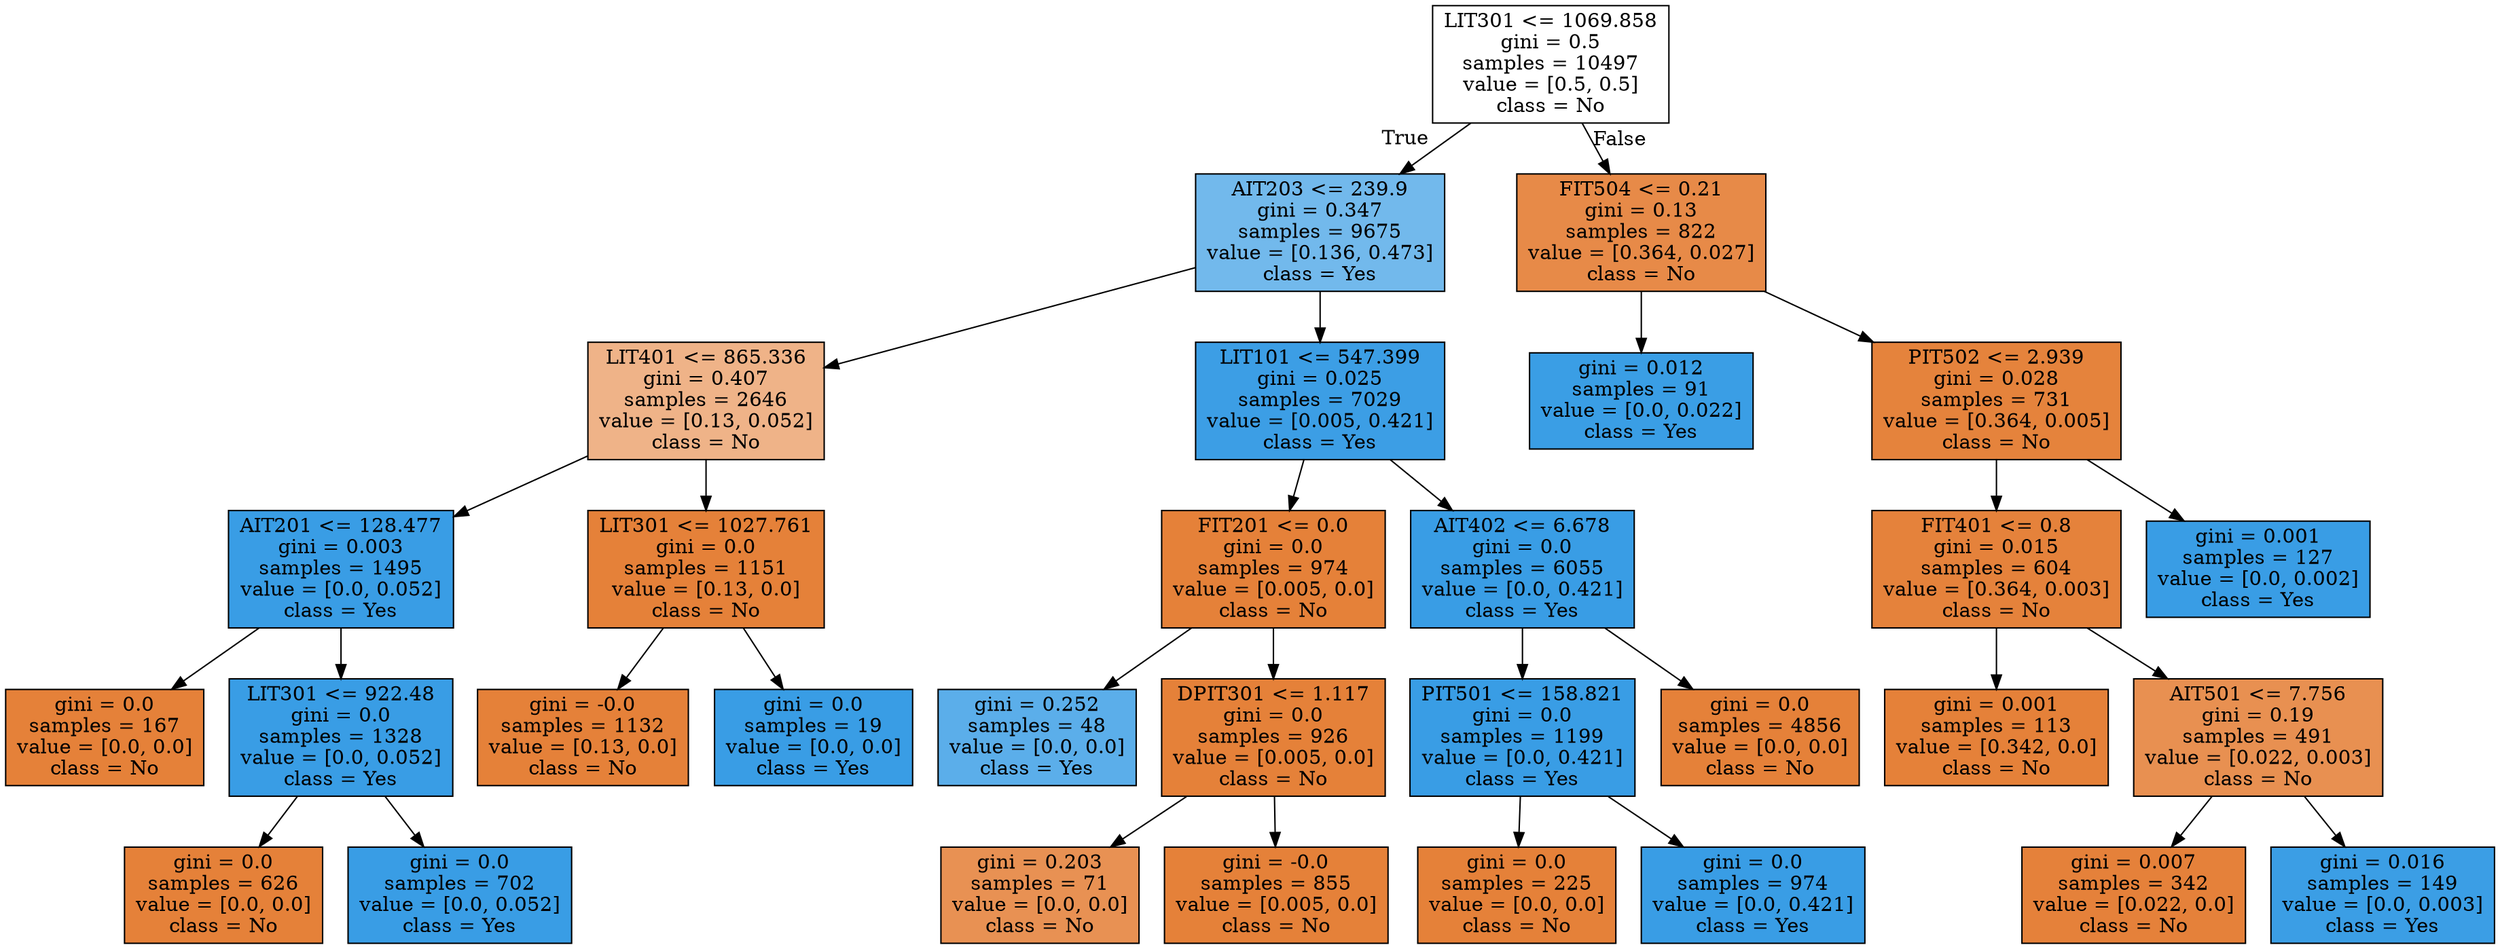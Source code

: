 digraph Tree {
node [shape=box, style="filled", color="black"] ;
0 [label="LIT301 <= 1069.858\ngini = 0.5\nsamples = 10497\nvalue = [0.5, 0.5]\nclass = No", fillcolor="#ffffff"] ;
1 [label="AIT203 <= 239.9\ngini = 0.347\nsamples = 9675\nvalue = [0.136, 0.473]\nclass = Yes", fillcolor="#72b9ec"] ;
0 -> 1 [labeldistance=2.5, labelangle=45, headlabel="True"] ;
2 [label="LIT401 <= 865.336\ngini = 0.407\nsamples = 2646\nvalue = [0.13, 0.052]\nclass = No", fillcolor="#efb388"] ;
1 -> 2 ;
3 [label="AIT201 <= 128.477\ngini = 0.003\nsamples = 1495\nvalue = [0.0, 0.052]\nclass = Yes", fillcolor="#399de5"] ;
2 -> 3 ;
4 [label="gini = 0.0\nsamples = 167\nvalue = [0.0, 0.0]\nclass = No", fillcolor="#e58139"] ;
3 -> 4 ;
5 [label="LIT301 <= 922.48\ngini = 0.0\nsamples = 1328\nvalue = [0.0, 0.052]\nclass = Yes", fillcolor="#399de5"] ;
3 -> 5 ;
6 [label="gini = 0.0\nsamples = 626\nvalue = [0.0, 0.0]\nclass = No", fillcolor="#e58139"] ;
5 -> 6 ;
7 [label="gini = 0.0\nsamples = 702\nvalue = [0.0, 0.052]\nclass = Yes", fillcolor="#399de5"] ;
5 -> 7 ;
8 [label="LIT301 <= 1027.761\ngini = 0.0\nsamples = 1151\nvalue = [0.13, 0.0]\nclass = No", fillcolor="#e58139"] ;
2 -> 8 ;
9 [label="gini = -0.0\nsamples = 1132\nvalue = [0.13, 0.0]\nclass = No", fillcolor="#e58139"] ;
8 -> 9 ;
10 [label="gini = 0.0\nsamples = 19\nvalue = [0.0, 0.0]\nclass = Yes", fillcolor="#399de5"] ;
8 -> 10 ;
11 [label="LIT101 <= 547.399\ngini = 0.025\nsamples = 7029\nvalue = [0.005, 0.421]\nclass = Yes", fillcolor="#3c9ee5"] ;
1 -> 11 ;
12 [label="FIT201 <= 0.0\ngini = 0.0\nsamples = 974\nvalue = [0.005, 0.0]\nclass = No", fillcolor="#e58139"] ;
11 -> 12 ;
13 [label="gini = 0.252\nsamples = 48\nvalue = [0.0, 0.0]\nclass = Yes", fillcolor="#5baeea"] ;
12 -> 13 ;
14 [label="DPIT301 <= 1.117\ngini = 0.0\nsamples = 926\nvalue = [0.005, 0.0]\nclass = No", fillcolor="#e58139"] ;
12 -> 14 ;
15 [label="gini = 0.203\nsamples = 71\nvalue = [0.0, 0.0]\nclass = No", fillcolor="#e89153"] ;
14 -> 15 ;
16 [label="gini = -0.0\nsamples = 855\nvalue = [0.005, 0.0]\nclass = No", fillcolor="#e58139"] ;
14 -> 16 ;
17 [label="AIT402 <= 6.678\ngini = 0.0\nsamples = 6055\nvalue = [0.0, 0.421]\nclass = Yes", fillcolor="#399de5"] ;
11 -> 17 ;
18 [label="PIT501 <= 158.821\ngini = 0.0\nsamples = 1199\nvalue = [0.0, 0.421]\nclass = Yes", fillcolor="#399de5"] ;
17 -> 18 ;
19 [label="gini = 0.0\nsamples = 225\nvalue = [0.0, 0.0]\nclass = No", fillcolor="#e58139"] ;
18 -> 19 ;
20 [label="gini = 0.0\nsamples = 974\nvalue = [0.0, 0.421]\nclass = Yes", fillcolor="#399de5"] ;
18 -> 20 ;
21 [label="gini = 0.0\nsamples = 4856\nvalue = [0.0, 0.0]\nclass = No", fillcolor="#e58139"] ;
17 -> 21 ;
22 [label="FIT504 <= 0.21\ngini = 0.13\nsamples = 822\nvalue = [0.364, 0.027]\nclass = No", fillcolor="#e78a48"] ;
0 -> 22 [labeldistance=2.5, labelangle=-45, headlabel="False"] ;
23 [label="gini = 0.012\nsamples = 91\nvalue = [0.0, 0.022]\nclass = Yes", fillcolor="#3a9ee5"] ;
22 -> 23 ;
24 [label="PIT502 <= 2.939\ngini = 0.028\nsamples = 731\nvalue = [0.364, 0.005]\nclass = No", fillcolor="#e5833c"] ;
22 -> 24 ;
25 [label="FIT401 <= 0.8\ngini = 0.015\nsamples = 604\nvalue = [0.364, 0.003]\nclass = No", fillcolor="#e5823b"] ;
24 -> 25 ;
26 [label="gini = 0.001\nsamples = 113\nvalue = [0.342, 0.0]\nclass = No", fillcolor="#e58139"] ;
25 -> 26 ;
27 [label="AIT501 <= 7.756\ngini = 0.19\nsamples = 491\nvalue = [0.022, 0.003]\nclass = No", fillcolor="#e89051"] ;
25 -> 27 ;
28 [label="gini = 0.007\nsamples = 342\nvalue = [0.022, 0.0]\nclass = No", fillcolor="#e5813a"] ;
27 -> 28 ;
29 [label="gini = 0.016\nsamples = 149\nvalue = [0.0, 0.003]\nclass = Yes", fillcolor="#3b9ee5"] ;
27 -> 29 ;
30 [label="gini = 0.001\nsamples = 127\nvalue = [0.0, 0.002]\nclass = Yes", fillcolor="#399de5"] ;
24 -> 30 ;
}